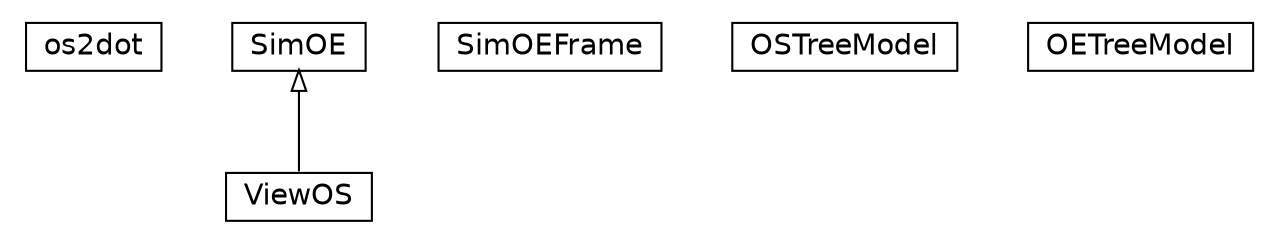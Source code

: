 #!/usr/local/bin/dot
#
# Class diagram 
# Generated by UMLGraph version R5_6_6-1-g9240c4 (http://www.umlgraph.org/)
#

digraph G {
	edge [fontname="Helvetica",fontsize=10,labelfontname="Helvetica",labelfontsize=10];
	node [fontname="Helvetica",fontsize=10,shape=plaintext];
	nodesep=0.25;
	ranksep=0.5;
	// moise.tools.os2dot
	c1147 [label=<<table title="moise.tools.os2dot" border="0" cellborder="1" cellspacing="0" cellpadding="2" port="p" href="./os2dot.html">
		<tr><td><table border="0" cellspacing="0" cellpadding="1">
<tr><td align="center" balign="center"> os2dot </td></tr>
		</table></td></tr>
		</table>>, URL="./os2dot.html", fontname="Helvetica", fontcolor="black", fontsize=14.0];
	// moise.tools.ViewOS
	c1148 [label=<<table title="moise.tools.ViewOS" border="0" cellborder="1" cellspacing="0" cellpadding="2" port="p" href="./ViewOS.html">
		<tr><td><table border="0" cellspacing="0" cellpadding="1">
<tr><td align="center" balign="center"> ViewOS </td></tr>
		</table></td></tr>
		</table>>, URL="./ViewOS.html", fontname="Helvetica", fontcolor="black", fontsize=14.0];
	// moise.tools.SimOEFrame
	c1149 [label=<<table title="moise.tools.SimOEFrame" border="0" cellborder="1" cellspacing="0" cellpadding="2" port="p" href="./SimOEFrame.html">
		<tr><td><table border="0" cellspacing="0" cellpadding="1">
<tr><td align="center" balign="center"> SimOEFrame </td></tr>
		</table></td></tr>
		</table>>, URL="./SimOEFrame.html", fontname="Helvetica", fontcolor="black", fontsize=14.0];
	// moise.tools.SimOE
	c1150 [label=<<table title="moise.tools.SimOE" border="0" cellborder="1" cellspacing="0" cellpadding="2" port="p" href="./SimOE.html">
		<tr><td><table border="0" cellspacing="0" cellpadding="1">
<tr><td align="center" balign="center"> SimOE </td></tr>
		</table></td></tr>
		</table>>, URL="./SimOE.html", fontname="Helvetica", fontcolor="black", fontsize=14.0];
	// moise.tools.OSTreeModel
	c1151 [label=<<table title="moise.tools.OSTreeModel" border="0" cellborder="1" cellspacing="0" cellpadding="2" port="p" href="./OSTreeModel.html">
		<tr><td><table border="0" cellspacing="0" cellpadding="1">
<tr><td align="center" balign="center"> OSTreeModel </td></tr>
		</table></td></tr>
		</table>>, URL="./OSTreeModel.html", fontname="Helvetica", fontcolor="black", fontsize=14.0];
	// moise.tools.OETreeModel
	c1152 [label=<<table title="moise.tools.OETreeModel" border="0" cellborder="1" cellspacing="0" cellpadding="2" port="p" href="./OETreeModel.html">
		<tr><td><table border="0" cellspacing="0" cellpadding="1">
<tr><td align="center" balign="center"> OETreeModel </td></tr>
		</table></td></tr>
		</table>>, URL="./OETreeModel.html", fontname="Helvetica", fontcolor="black", fontsize=14.0];
	//moise.tools.ViewOS extends moise.tools.SimOE
	c1150:p -> c1148:p [dir=back,arrowtail=empty];
}

